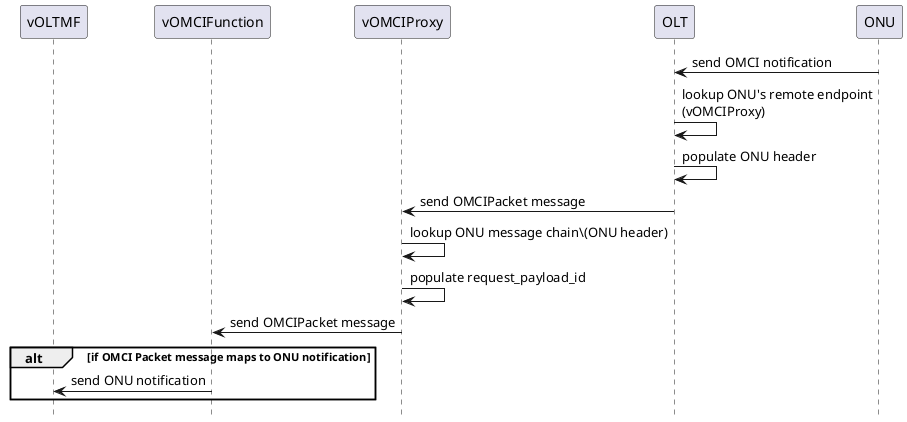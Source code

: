@startuml

'comment: ONU Notification
Participant vOLTMF
participant vOMCIFunction
participant vOMCIProxy
participant OLT
participant ONU

hide footbox
ONU -> OLT: send OMCI notification
OLT -> OLT: lookup ONU's remote endpoint\n(vOMCIProxy)
OLT -> OLT: populate ONU header
OLT -> vOMCIProxy: send OMCIPacket message
vOMCIProxy -> vOMCIProxy: lookup ONU message chain\(ONU header)
vOMCIProxy -> vOMCIProxy: populate request_payload_id

vOMCIProxy -> vOMCIFunction: send OMCIPacket message

alt if OMCI Packet message maps to ONU notification
  vOMCIFunction -> vOLTMF: send ONU notification
end

@enduml
